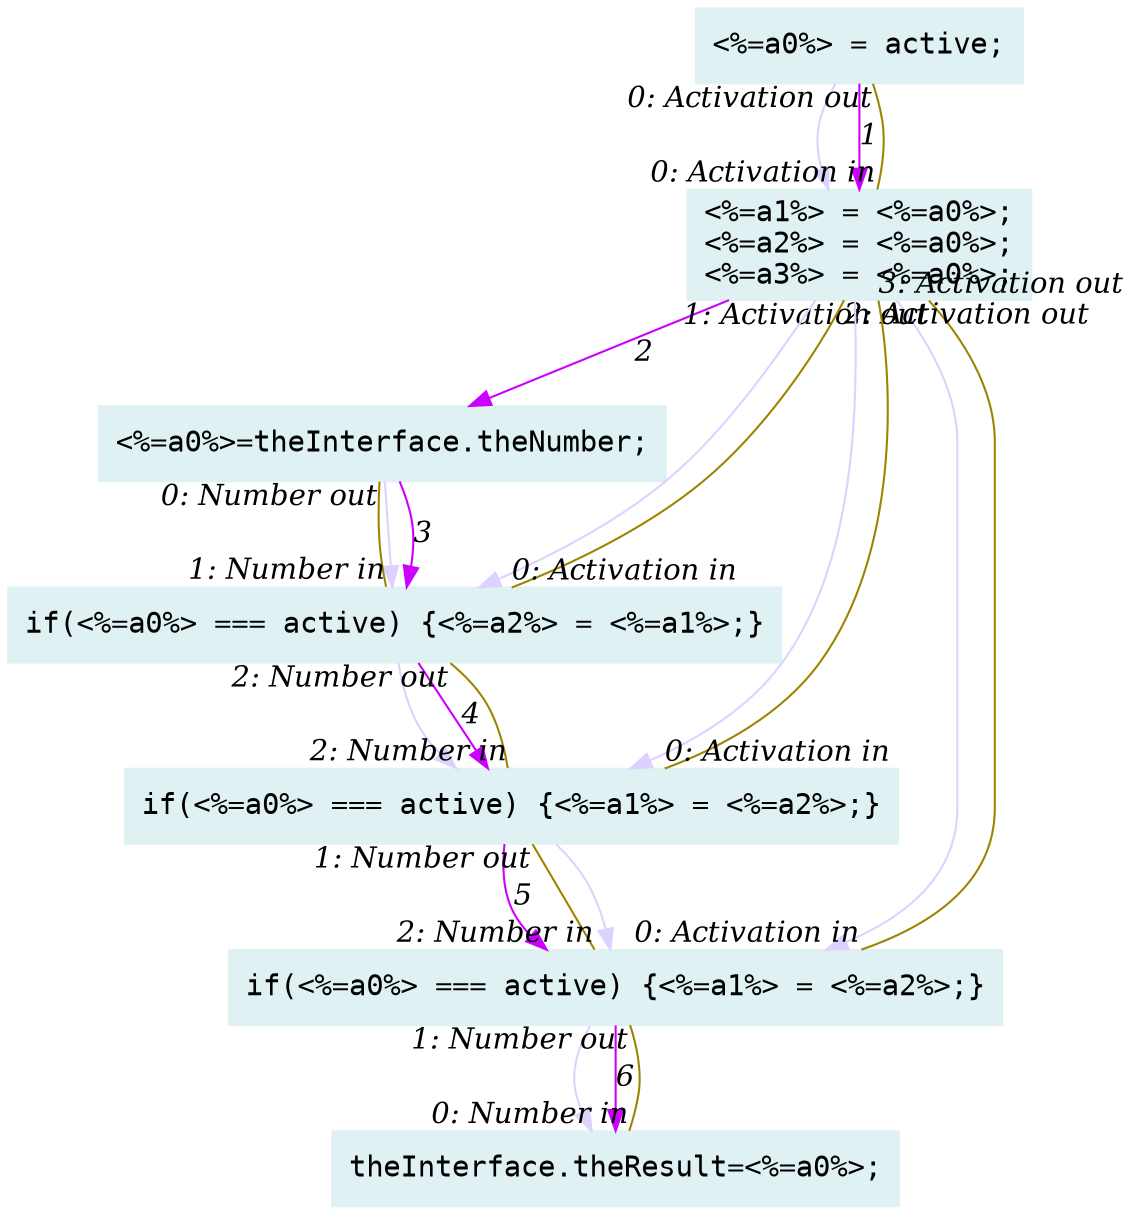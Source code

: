 digraph g{node_1382 [shape="box", style="filled", color="#dff1f2", fontname="Courier", label="<%=a0%>=theInterface.theNumber;
" ]
node_1384 [shape="box", style="filled", color="#dff1f2", fontname="Courier", label="theInterface.theResult=<%=a0%>;
" ]
node_1447 [shape="box", style="filled", color="#dff1f2", fontname="Courier", label="<%=a0%> = active;
" ]
node_1475 [shape="box", style="filled", color="#dff1f2", fontname="Courier", label="if(<%=a0%> === active) {<%=a1%> = <%=a2%>;}
" ]
node_1479 [shape="box", style="filled", color="#dff1f2", fontname="Courier", label="if(<%=a0%> === active) {<%=a2%> = <%=a1%>;}
" ]
node_1483 [shape="box", style="filled", color="#dff1f2", fontname="Courier", label="if(<%=a0%> === active) {<%=a1%> = <%=a2%>;}
" ]
node_1487 [shape="box", style="filled", color="#dff1f2", fontname="Courier", label="<%=a1%> = <%=a0%>;
<%=a2%> = <%=a0%>;
<%=a3%> = <%=a0%>;
" ]
node_1475 -> node_1384 [dir=forward, arrowHead=normal, fontname="Times-Italic", arrowsize=1, color="#ddd2ff", label="",  headlabel="", taillabel="" ]
node_1483 -> node_1475 [dir=forward, arrowHead=normal, fontname="Times-Italic", arrowsize=1, color="#ddd2ff", label="",  headlabel="", taillabel="" ]
node_1479 -> node_1483 [dir=forward, arrowHead=normal, fontname="Times-Italic", arrowsize=1, color="#ddd2ff", label="",  headlabel="", taillabel="" ]
node_1382 -> node_1479 [dir=forward, arrowHead=normal, fontname="Times-Italic", arrowsize=1, color="#ddd2ff", label="",  headlabel="", taillabel="" ]
node_1487 -> node_1475 [dir=forward, arrowHead=normal, fontname="Times-Italic", arrowsize=1, color="#ddd2ff", label="",  headlabel="", taillabel="" ]
node_1487 -> node_1479 [dir=forward, arrowHead=normal, fontname="Times-Italic", arrowsize=1, color="#ddd2ff", label="",  headlabel="", taillabel="" ]
node_1487 -> node_1483 [dir=forward, arrowHead=normal, fontname="Times-Italic", arrowsize=1, color="#ddd2ff", label="",  headlabel="", taillabel="" ]
node_1447 -> node_1487 [dir=forward, arrowHead=normal, fontname="Times-Italic", arrowsize=1, color="#ddd2ff", label="",  headlabel="", taillabel="" ]
node_1447 -> node_1487 [dir=forward, arrowHead=normal, fontname="Times-Italic", arrowsize=1, color="#cc00ff", label="1",  headlabel="", taillabel="" ]
node_1487 -> node_1382 [dir=forward, arrowHead=normal, fontname="Times-Italic", arrowsize=1, color="#cc00ff", label="2",  headlabel="", taillabel="" ]
node_1382 -> node_1479 [dir=forward, arrowHead=normal, fontname="Times-Italic", arrowsize=1, color="#cc00ff", label="3",  headlabel="", taillabel="" ]
node_1479 -> node_1483 [dir=forward, arrowHead=normal, fontname="Times-Italic", arrowsize=1, color="#cc00ff", label="4",  headlabel="", taillabel="" ]
node_1483 -> node_1475 [dir=forward, arrowHead=normal, fontname="Times-Italic", arrowsize=1, color="#cc00ff", label="5",  headlabel="", taillabel="" ]
node_1475 -> node_1384 [dir=forward, arrowHead=normal, fontname="Times-Italic", arrowsize=1, color="#cc00ff", label="6",  headlabel="", taillabel="" ]
node_1475 -> node_1384 [dir=none, arrowHead=none, fontname="Times-Italic", arrowsize=1, color="#9d8400", label="",  headlabel="0: Number in", taillabel="1: Number out" ]
node_1479 -> node_1382 [dir=none, arrowHead=none, fontname="Times-Italic", arrowsize=1, color="#9d8400", label="",  headlabel="0: Number out", taillabel="1: Number in" ]
node_1483 -> node_1475 [dir=none, arrowHead=none, fontname="Times-Italic", arrowsize=1, color="#9d8400", label="",  headlabel="2: Number in", taillabel="1: Number out" ]
node_1483 -> node_1479 [dir=none, arrowHead=none, fontname="Times-Italic", arrowsize=1, color="#9d8400", label="",  headlabel="2: Number out", taillabel="2: Number in" ]
node_1447 -> node_1487 [dir=none, arrowHead=none, fontname="Times-Italic", arrowsize=1, color="#9d8400", label="",  headlabel="0: Activation in", taillabel="0: Activation out" ]
node_1487 -> node_1475 [dir=none, arrowHead=none, fontname="Times-Italic", arrowsize=1, color="#9d8400", label="",  headlabel="0: Activation in", taillabel="1: Activation out" ]
node_1487 -> node_1479 [dir=none, arrowHead=none, fontname="Times-Italic", arrowsize=1, color="#9d8400", label="",  headlabel="0: Activation in", taillabel="2: Activation out" ]
node_1487 -> node_1483 [dir=none, arrowHead=none, fontname="Times-Italic", arrowsize=1, color="#9d8400", label="",  headlabel="0: Activation in", taillabel="3: Activation out" ]
}